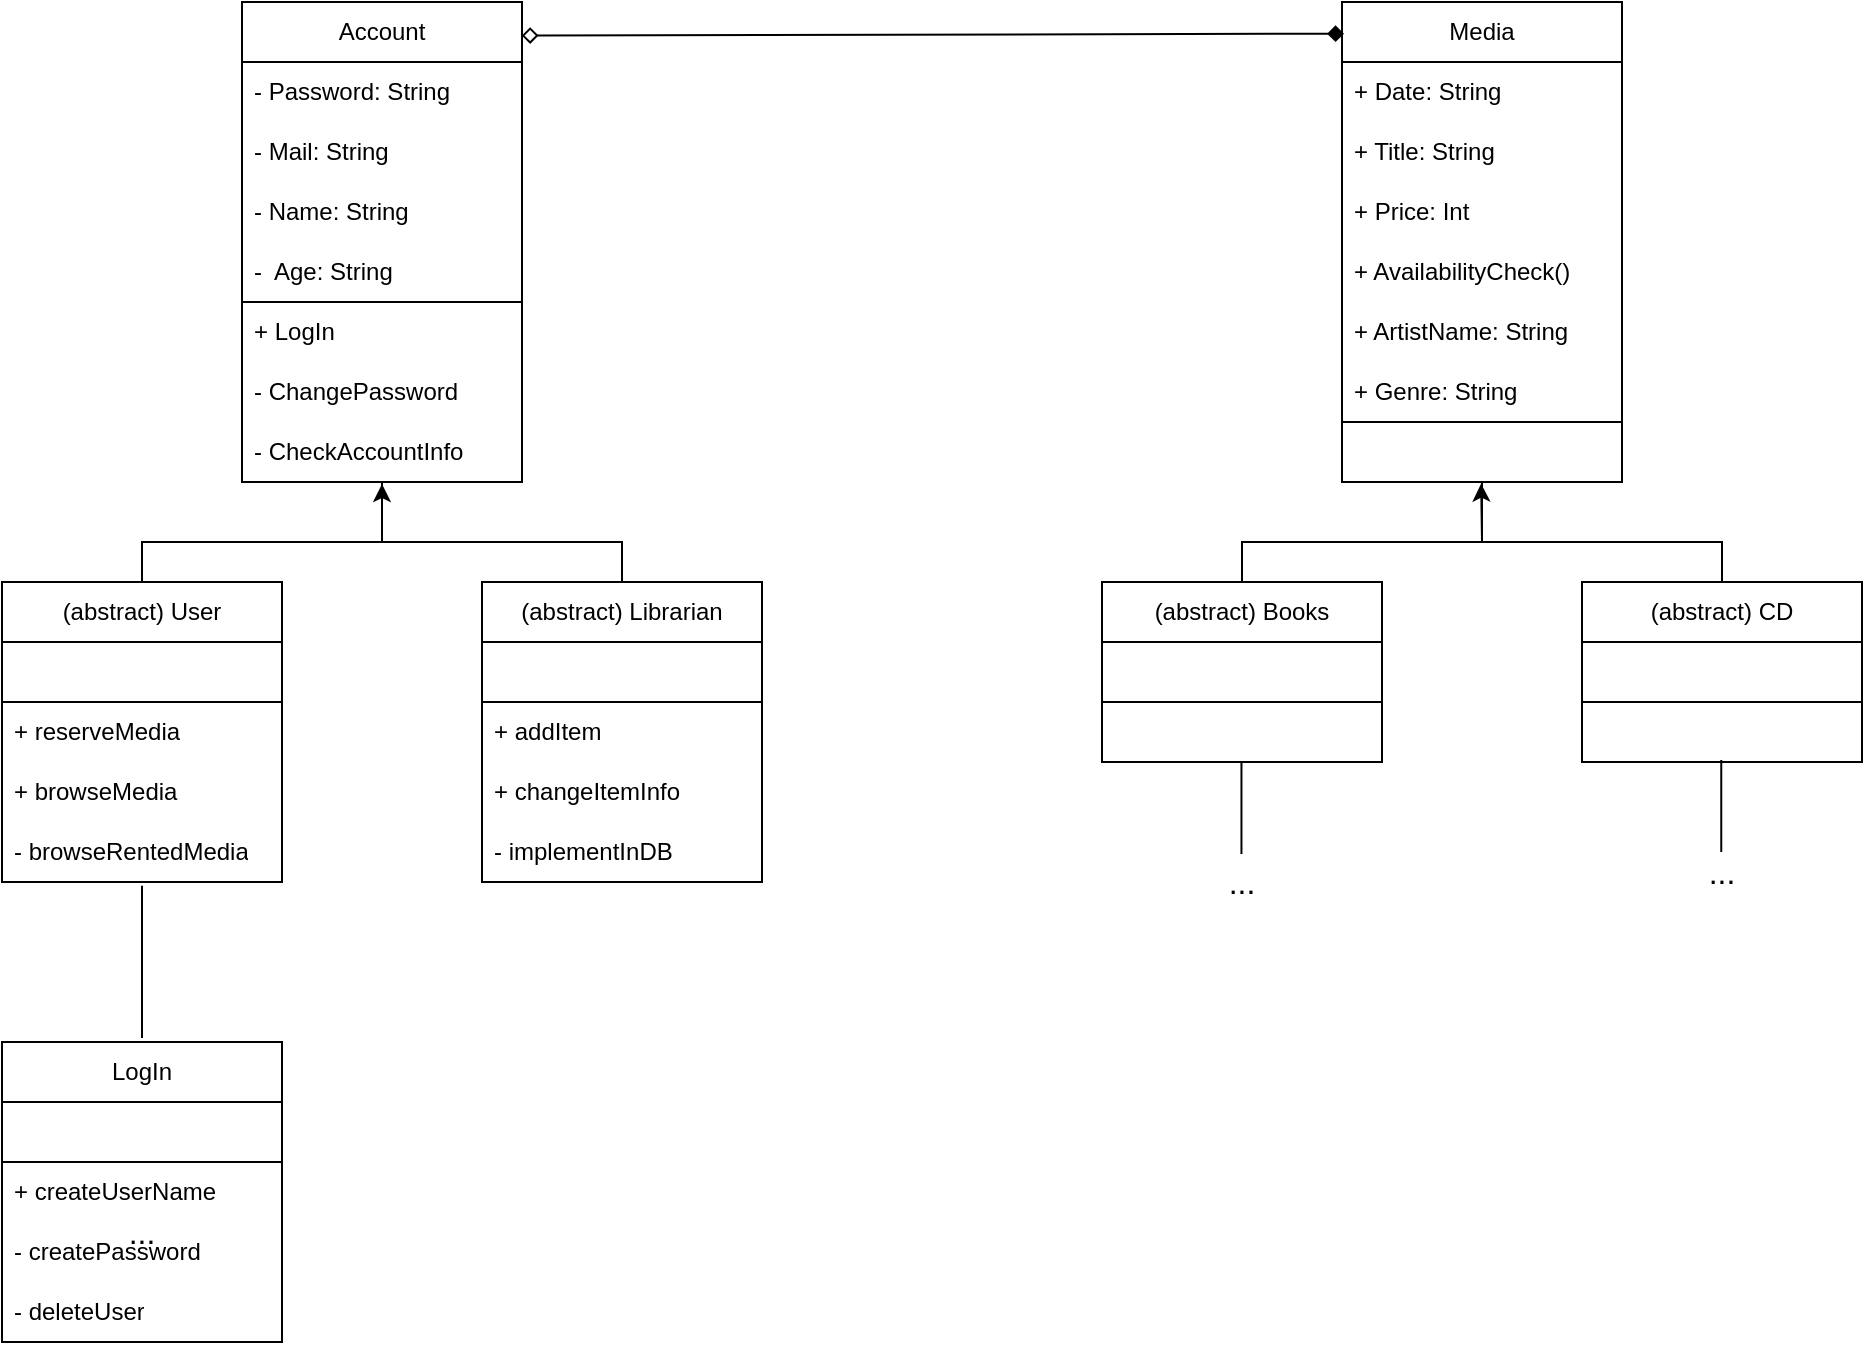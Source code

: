 <mxfile version="22.1.17" type="github">
  <diagram name="Seite-1" id="yhybqIsvf0kZUX5FgobR">
    <mxGraphModel dx="1302" dy="672" grid="1" gridSize="10" guides="1" tooltips="1" connect="1" arrows="1" fold="1" page="1" pageScale="1" pageWidth="827" pageHeight="1169" math="0" shadow="0">
      <root>
        <mxCell id="0" />
        <mxCell id="1" parent="0" />
        <mxCell id="wCuH-ErBM3CNxSrVjR7G-1" value="Account" style="swimlane;fontStyle=0;childLayout=stackLayout;horizontal=1;startSize=30;horizontalStack=0;resizeParent=1;resizeParentMax=0;resizeLast=0;collapsible=1;marginBottom=0;whiteSpace=wrap;html=1;" parent="1" vertex="1">
          <mxGeometry y="210" width="140" height="150" as="geometry" />
        </mxCell>
        <mxCell id="wCuH-ErBM3CNxSrVjR7G-2" value="- Password: String" style="text;strokeColor=none;fillColor=none;align=left;verticalAlign=middle;spacingLeft=4;spacingRight=4;overflow=hidden;points=[[0,0.5],[1,0.5]];portConstraint=eastwest;rotatable=0;whiteSpace=wrap;html=1;" parent="wCuH-ErBM3CNxSrVjR7G-1" vertex="1">
          <mxGeometry y="30" width="140" height="30" as="geometry" />
        </mxCell>
        <mxCell id="wCuH-ErBM3CNxSrVjR7G-4" value="- Mail: String" style="text;strokeColor=none;fillColor=none;align=left;verticalAlign=middle;spacingLeft=4;spacingRight=4;overflow=hidden;points=[[0,0.5],[1,0.5]];portConstraint=eastwest;rotatable=0;whiteSpace=wrap;html=1;" parent="wCuH-ErBM3CNxSrVjR7G-1" vertex="1">
          <mxGeometry y="60" width="140" height="30" as="geometry" />
        </mxCell>
        <mxCell id="wCuH-ErBM3CNxSrVjR7G-3" value="- Name: String" style="text;strokeColor=none;fillColor=none;align=left;verticalAlign=middle;spacingLeft=4;spacingRight=4;overflow=hidden;points=[[0,0.5],[1,0.5]];portConstraint=eastwest;rotatable=0;whiteSpace=wrap;html=1;" parent="wCuH-ErBM3CNxSrVjR7G-1" vertex="1">
          <mxGeometry y="90" width="140" height="30" as="geometry" />
        </mxCell>
        <mxCell id="wCuH-ErBM3CNxSrVjR7G-18" value="-&amp;nbsp; Age: String" style="text;strokeColor=none;fillColor=none;align=left;verticalAlign=middle;spacingLeft=4;spacingRight=4;overflow=hidden;points=[[0,0.5],[1,0.5]];portConstraint=eastwest;rotatable=0;whiteSpace=wrap;html=1;" parent="wCuH-ErBM3CNxSrVjR7G-1" vertex="1">
          <mxGeometry y="120" width="140" height="30" as="geometry" />
        </mxCell>
        <mxCell id="wCuH-ErBM3CNxSrVjR7G-5" value="Media" style="swimlane;fontStyle=0;childLayout=stackLayout;horizontal=1;startSize=30;horizontalStack=0;resizeParent=1;resizeParentMax=0;resizeLast=0;collapsible=1;marginBottom=0;whiteSpace=wrap;html=1;" parent="1" vertex="1">
          <mxGeometry x="550" y="210" width="140" height="240" as="geometry" />
        </mxCell>
        <mxCell id="wCuH-ErBM3CNxSrVjR7G-6" value="+ Date: String" style="text;strokeColor=none;fillColor=none;align=left;verticalAlign=middle;spacingLeft=4;spacingRight=4;overflow=hidden;points=[[0,0.5],[1,0.5]];portConstraint=eastwest;rotatable=0;whiteSpace=wrap;html=1;" parent="wCuH-ErBM3CNxSrVjR7G-5" vertex="1">
          <mxGeometry y="30" width="140" height="30" as="geometry" />
        </mxCell>
        <mxCell id="wCuH-ErBM3CNxSrVjR7G-7" value="+ Title: String" style="text;strokeColor=none;fillColor=none;align=left;verticalAlign=middle;spacingLeft=4;spacingRight=4;overflow=hidden;points=[[0,0.5],[1,0.5]];portConstraint=eastwest;rotatable=0;whiteSpace=wrap;html=1;" parent="wCuH-ErBM3CNxSrVjR7G-5" vertex="1">
          <mxGeometry y="60" width="140" height="30" as="geometry" />
        </mxCell>
        <mxCell id="wCuH-ErBM3CNxSrVjR7G-8" value="+ Price: Int" style="text;strokeColor=none;fillColor=none;align=left;verticalAlign=middle;spacingLeft=4;spacingRight=4;overflow=hidden;points=[[0,0.5],[1,0.5]];portConstraint=eastwest;rotatable=0;whiteSpace=wrap;html=1;" parent="wCuH-ErBM3CNxSrVjR7G-5" vertex="1">
          <mxGeometry y="90" width="140" height="30" as="geometry" />
        </mxCell>
        <mxCell id="w5hebU1gcQDUNisPVcae-45" value="+ AvailabilityCheck()" style="text;strokeColor=none;fillColor=none;align=left;verticalAlign=middle;spacingLeft=4;spacingRight=4;overflow=hidden;points=[[0,0.5],[1,0.5]];portConstraint=eastwest;rotatable=0;whiteSpace=wrap;html=1;" parent="wCuH-ErBM3CNxSrVjR7G-5" vertex="1">
          <mxGeometry y="120" width="140" height="30" as="geometry" />
        </mxCell>
        <mxCell id="w5hebU1gcQDUNisPVcae-46" value="+ ArtistName: String" style="text;strokeColor=none;fillColor=none;align=left;verticalAlign=middle;spacingLeft=4;spacingRight=4;overflow=hidden;points=[[0,0.5],[1,0.5]];portConstraint=eastwest;rotatable=0;whiteSpace=wrap;html=1;" parent="wCuH-ErBM3CNxSrVjR7G-5" vertex="1">
          <mxGeometry y="150" width="140" height="30" as="geometry" />
        </mxCell>
        <mxCell id="w5hebU1gcQDUNisPVcae-47" value="+ Genre: String" style="text;strokeColor=none;fillColor=none;align=left;verticalAlign=middle;spacingLeft=4;spacingRight=4;overflow=hidden;points=[[0,0.5],[1,0.5]];portConstraint=eastwest;rotatable=0;whiteSpace=wrap;html=1;" parent="wCuH-ErBM3CNxSrVjR7G-5" vertex="1">
          <mxGeometry y="180" width="140" height="30" as="geometry" />
        </mxCell>
        <mxCell id="w5hebU1gcQDUNisPVcae-51" value="" style="swimlane;fontStyle=0;childLayout=stackLayout;horizontal=1;startSize=0;horizontalStack=0;resizeParent=1;resizeParentMax=0;resizeLast=0;collapsible=1;marginBottom=0;whiteSpace=wrap;html=1;" parent="wCuH-ErBM3CNxSrVjR7G-5" vertex="1">
          <mxGeometry y="210" width="140" height="30" as="geometry" />
        </mxCell>
        <mxCell id="wCuH-ErBM3CNxSrVjR7G-9" value="(abstract) Books" style="swimlane;fontStyle=0;childLayout=stackLayout;horizontal=1;startSize=30;horizontalStack=0;resizeParent=1;resizeParentMax=0;resizeLast=0;collapsible=1;marginBottom=0;whiteSpace=wrap;html=1;" parent="1" vertex="1">
          <mxGeometry x="430" y="500" width="140" height="60" as="geometry" />
        </mxCell>
        <mxCell id="wCuH-ErBM3CNxSrVjR7G-30" value="" style="endArrow=classic;html=1;rounded=0;entryX=0.497;entryY=1.027;entryDx=0;entryDy=0;entryPerimeter=0;exitX=0.5;exitY=0;exitDx=0;exitDy=0;" parent="1" source="wCuH-ErBM3CNxSrVjR7G-9" edge="1">
          <mxGeometry width="50" height="50" relative="1" as="geometry">
            <mxPoint x="410" y="520" as="sourcePoint" />
            <mxPoint x="619.58" y="450.81" as="targetPoint" />
            <Array as="points">
              <mxPoint x="500" y="480" />
              <mxPoint x="620" y="480" />
            </Array>
          </mxGeometry>
        </mxCell>
        <mxCell id="wCuH-ErBM3CNxSrVjR7G-32" value="" style="swimlane;fontStyle=0;childLayout=stackLayout;horizontal=1;startSize=0;horizontalStack=0;resizeParent=1;resizeParentMax=0;resizeLast=0;collapsible=1;marginBottom=0;whiteSpace=wrap;html=1;" parent="1" vertex="1">
          <mxGeometry x="430" y="560" width="140" height="30" as="geometry" />
        </mxCell>
        <mxCell id="w5hebU1gcQDUNisPVcae-1" value="" style="endArrow=none;html=1;rounded=0;exitX=0.5;exitY=0;exitDx=0;exitDy=0;" parent="1" source="w5hebU1gcQDUNisPVcae-2" edge="1">
          <mxGeometry width="50" height="50" relative="1" as="geometry">
            <mxPoint x="740" y="480" as="sourcePoint" />
            <mxPoint x="620" y="450" as="targetPoint" />
            <Array as="points">
              <mxPoint x="740" y="480" />
              <mxPoint x="620" y="480" />
            </Array>
          </mxGeometry>
        </mxCell>
        <mxCell id="w5hebU1gcQDUNisPVcae-2" value="(abstract) CD" style="swimlane;fontStyle=0;childLayout=stackLayout;horizontal=1;startSize=30;horizontalStack=0;resizeParent=1;resizeParentMax=0;resizeLast=0;collapsible=1;marginBottom=0;whiteSpace=wrap;html=1;" parent="1" vertex="1">
          <mxGeometry x="670" y="500" width="140" height="60" as="geometry" />
        </mxCell>
        <mxCell id="w5hebU1gcQDUNisPVcae-3" value="" style="swimlane;fontStyle=0;childLayout=stackLayout;horizontal=1;startSize=0;horizontalStack=0;resizeParent=1;resizeParentMax=0;resizeLast=0;collapsible=1;marginBottom=0;whiteSpace=wrap;html=1;" parent="1" vertex="1">
          <mxGeometry x="670" y="560" width="140" height="30" as="geometry" />
        </mxCell>
        <mxCell id="w5hebU1gcQDUNisPVcae-7" value="(abstract) User" style="swimlane;fontStyle=0;childLayout=stackLayout;horizontal=1;startSize=30;horizontalStack=0;resizeParent=1;resizeParentMax=0;resizeLast=0;collapsible=1;marginBottom=0;whiteSpace=wrap;html=1;" parent="1" vertex="1">
          <mxGeometry x="-120" y="500" width="140" height="60" as="geometry" />
        </mxCell>
        <mxCell id="w5hebU1gcQDUNisPVcae-8" value="" style="endArrow=classic;html=1;rounded=0;entryX=0.497;entryY=1.027;entryDx=0;entryDy=0;entryPerimeter=0;exitX=0.5;exitY=0;exitDx=0;exitDy=0;" parent="1" source="w5hebU1gcQDUNisPVcae-7" edge="1">
          <mxGeometry width="50" height="50" relative="1" as="geometry">
            <mxPoint x="-140" y="520" as="sourcePoint" />
            <mxPoint x="70" y="451" as="targetPoint" />
            <Array as="points">
              <mxPoint x="-50" y="480" />
              <mxPoint x="70" y="480" />
            </Array>
          </mxGeometry>
        </mxCell>
        <mxCell id="w5hebU1gcQDUNisPVcae-9" value="" style="swimlane;fontStyle=0;childLayout=stackLayout;horizontal=1;startSize=0;horizontalStack=0;resizeParent=1;resizeParentMax=0;resizeLast=0;collapsible=1;marginBottom=0;whiteSpace=wrap;html=1;" parent="1" vertex="1">
          <mxGeometry x="-120" y="560" width="140" height="90" as="geometry" />
        </mxCell>
        <mxCell id="w5hebU1gcQDUNisPVcae-10" value="+ reserveMedia" style="text;strokeColor=none;fillColor=none;align=left;verticalAlign=middle;spacingLeft=4;spacingRight=4;overflow=hidden;points=[[0,0.5],[1,0.5]];portConstraint=eastwest;rotatable=0;whiteSpace=wrap;html=1;" parent="w5hebU1gcQDUNisPVcae-9" vertex="1">
          <mxGeometry width="140" height="30" as="geometry" />
        </mxCell>
        <mxCell id="w5hebU1gcQDUNisPVcae-11" value="+ browseMedia" style="text;strokeColor=none;fillColor=none;align=left;verticalAlign=middle;spacingLeft=4;spacingRight=4;overflow=hidden;points=[[0,0.5],[1,0.5]];portConstraint=eastwest;rotatable=0;whiteSpace=wrap;html=1;" parent="w5hebU1gcQDUNisPVcae-9" vertex="1">
          <mxGeometry y="30" width="140" height="30" as="geometry" />
        </mxCell>
        <mxCell id="w5hebU1gcQDUNisPVcae-22" value="- browseRentedMedia" style="text;strokeColor=none;fillColor=none;align=left;verticalAlign=middle;spacingLeft=4;spacingRight=4;overflow=hidden;points=[[0,0.5],[1,0.5]];portConstraint=eastwest;rotatable=0;whiteSpace=wrap;html=1;" parent="w5hebU1gcQDUNisPVcae-9" vertex="1">
          <mxGeometry y="60" width="140" height="30" as="geometry" />
        </mxCell>
        <mxCell id="w5hebU1gcQDUNisPVcae-13" value="" style="endArrow=none;html=1;rounded=0;exitX=0.5;exitY=0;exitDx=0;exitDy=0;" parent="1" source="w5hebU1gcQDUNisPVcae-14" edge="1">
          <mxGeometry width="50" height="50" relative="1" as="geometry">
            <mxPoint x="190" y="480" as="sourcePoint" />
            <mxPoint x="70" y="450" as="targetPoint" />
            <Array as="points">
              <mxPoint x="190" y="480" />
              <mxPoint x="70" y="480" />
            </Array>
          </mxGeometry>
        </mxCell>
        <mxCell id="w5hebU1gcQDUNisPVcae-14" value="(abstract) Librarian" style="swimlane;fontStyle=0;childLayout=stackLayout;horizontal=1;startSize=30;horizontalStack=0;resizeParent=1;resizeParentMax=0;resizeLast=0;collapsible=1;marginBottom=0;whiteSpace=wrap;html=1;" parent="1" vertex="1">
          <mxGeometry x="120" y="500" width="140" height="60" as="geometry" />
        </mxCell>
        <mxCell id="w5hebU1gcQDUNisPVcae-15" value="" style="swimlane;fontStyle=0;childLayout=stackLayout;horizontal=1;startSize=0;horizontalStack=0;resizeParent=1;resizeParentMax=0;resizeLast=0;collapsible=1;marginBottom=0;whiteSpace=wrap;html=1;" parent="1" vertex="1">
          <mxGeometry x="120" y="560" width="140" height="90" as="geometry" />
        </mxCell>
        <mxCell id="w5hebU1gcQDUNisPVcae-16" value="+ addItem" style="text;strokeColor=none;fillColor=none;align=left;verticalAlign=middle;spacingLeft=4;spacingRight=4;overflow=hidden;points=[[0,0.5],[1,0.5]];portConstraint=eastwest;rotatable=0;whiteSpace=wrap;html=1;" parent="w5hebU1gcQDUNisPVcae-15" vertex="1">
          <mxGeometry width="140" height="30" as="geometry" />
        </mxCell>
        <mxCell id="w5hebU1gcQDUNisPVcae-35" value="+ changeItemInfo" style="text;strokeColor=none;fillColor=none;align=left;verticalAlign=middle;spacingLeft=4;spacingRight=4;overflow=hidden;points=[[0,0.5],[1,0.5]];portConstraint=eastwest;rotatable=0;whiteSpace=wrap;html=1;" parent="w5hebU1gcQDUNisPVcae-15" vertex="1">
          <mxGeometry y="30" width="140" height="30" as="geometry" />
        </mxCell>
        <mxCell id="0gwWk5GA2WHgjFsRmZs9-11" value="- implementInDB" style="text;strokeColor=none;fillColor=none;align=left;verticalAlign=middle;spacingLeft=4;spacingRight=4;overflow=hidden;points=[[0,0.5],[1,0.5]];portConstraint=eastwest;rotatable=0;whiteSpace=wrap;html=1;" parent="w5hebU1gcQDUNisPVcae-15" vertex="1">
          <mxGeometry y="60" width="140" height="30" as="geometry" />
        </mxCell>
        <mxCell id="w5hebU1gcQDUNisPVcae-19" value="" style="endArrow=diamond;html=1;rounded=0;entryX=0.007;entryY=0.066;entryDx=0;entryDy=0;entryPerimeter=0;exitX=0.999;exitY=0.112;exitDx=0;exitDy=0;exitPerimeter=0;startArrow=diamond;startFill=0;endFill=1;" parent="1" source="wCuH-ErBM3CNxSrVjR7G-1" target="wCuH-ErBM3CNxSrVjR7G-5" edge="1">
          <mxGeometry width="50" height="50" relative="1" as="geometry">
            <mxPoint x="300" y="440" as="sourcePoint" />
            <mxPoint x="350" y="390" as="targetPoint" />
          </mxGeometry>
        </mxCell>
        <mxCell id="w5hebU1gcQDUNisPVcae-23" value="" style="endArrow=none;html=1;rounded=0;exitX=0.5;exitY=1.061;exitDx=0;exitDy=0;exitPerimeter=0;" parent="1" source="w5hebU1gcQDUNisPVcae-22" edge="1">
          <mxGeometry width="50" height="50" relative="1" as="geometry">
            <mxPoint x="-50" y="730" as="sourcePoint" />
            <mxPoint x="-50" y="728" as="targetPoint" />
          </mxGeometry>
        </mxCell>
        <mxCell id="w5hebU1gcQDUNisPVcae-30" value="&lt;font style=&quot;font-size: 16px;&quot;&gt;...&lt;/font&gt;" style="text;html=1;strokeColor=none;fillColor=none;align=center;verticalAlign=middle;whiteSpace=wrap;rounded=0;" parent="1" vertex="1">
          <mxGeometry x="-80" y="810" width="60" height="30" as="geometry" />
        </mxCell>
        <mxCell id="w5hebU1gcQDUNisPVcae-31" value="" style="endArrow=none;html=1;rounded=0;exitX=0.5;exitY=1.061;exitDx=0;exitDy=0;exitPerimeter=0;" parent="1" edge="1">
          <mxGeometry width="50" height="50" relative="1" as="geometry">
            <mxPoint x="739.63" y="589" as="sourcePoint" />
            <mxPoint x="739.63" y="635" as="targetPoint" />
          </mxGeometry>
        </mxCell>
        <mxCell id="w5hebU1gcQDUNisPVcae-32" value="&lt;font style=&quot;font-size: 16px;&quot;&gt;...&lt;/font&gt;" style="text;html=1;strokeColor=none;fillColor=none;align=center;verticalAlign=middle;whiteSpace=wrap;rounded=0;" parent="1" vertex="1">
          <mxGeometry x="710" y="630" width="60" height="30" as="geometry" />
        </mxCell>
        <mxCell id="w5hebU1gcQDUNisPVcae-33" value="" style="endArrow=none;html=1;rounded=0;exitX=0.5;exitY=1.061;exitDx=0;exitDy=0;exitPerimeter=0;" parent="1" edge="1">
          <mxGeometry width="50" height="50" relative="1" as="geometry">
            <mxPoint x="499.73" y="590" as="sourcePoint" />
            <mxPoint x="499.73" y="636" as="targetPoint" />
          </mxGeometry>
        </mxCell>
        <mxCell id="w5hebU1gcQDUNisPVcae-34" value="&lt;font style=&quot;font-size: 16px;&quot;&gt;...&lt;/font&gt;" style="text;html=1;strokeColor=none;fillColor=none;align=center;verticalAlign=middle;whiteSpace=wrap;rounded=0;" parent="1" vertex="1">
          <mxGeometry x="470" y="635" width="60" height="30" as="geometry" />
        </mxCell>
        <mxCell id="w5hebU1gcQDUNisPVcae-49" value="" style="swimlane;fontStyle=0;childLayout=stackLayout;horizontal=1;startSize=0;horizontalStack=0;resizeParent=1;resizeParentMax=0;resizeLast=0;collapsible=1;marginBottom=0;whiteSpace=wrap;html=1;align=left;" parent="1" vertex="1">
          <mxGeometry y="360" width="140" height="90" as="geometry">
            <mxRectangle y="360" width="140" height="30" as="alternateBounds" />
          </mxGeometry>
        </mxCell>
        <mxCell id="0gwWk5GA2WHgjFsRmZs9-6" value="+ LogIn" style="text;strokeColor=none;fillColor=none;align=left;verticalAlign=middle;spacingLeft=4;spacingRight=4;overflow=hidden;points=[[0,0.5],[1,0.5]];portConstraint=eastwest;rotatable=0;whiteSpace=wrap;html=1;" parent="w5hebU1gcQDUNisPVcae-49" vertex="1">
          <mxGeometry width="140" height="30" as="geometry" />
        </mxCell>
        <mxCell id="0gwWk5GA2WHgjFsRmZs9-8" value="- ChangePassword" style="text;strokeColor=none;fillColor=none;align=left;verticalAlign=middle;spacingLeft=4;spacingRight=4;overflow=hidden;points=[[0,0.5],[1,0.5]];portConstraint=eastwest;rotatable=0;whiteSpace=wrap;html=1;" parent="w5hebU1gcQDUNisPVcae-49" vertex="1">
          <mxGeometry y="30" width="140" height="30" as="geometry" />
        </mxCell>
        <mxCell id="0gwWk5GA2WHgjFsRmZs9-7" value="- CheckAccountInfo" style="text;strokeColor=none;fillColor=none;align=left;verticalAlign=middle;spacingLeft=4;spacingRight=4;overflow=hidden;points=[[0,0.5],[1,0.5]];portConstraint=eastwest;rotatable=0;whiteSpace=wrap;html=1;" parent="w5hebU1gcQDUNisPVcae-49" vertex="1">
          <mxGeometry y="60" width="140" height="30" as="geometry" />
        </mxCell>
        <mxCell id="8xsBSctfTAcTEoWNdiV7-1" value="LogIn" style="swimlane;fontStyle=0;childLayout=stackLayout;horizontal=1;startSize=30;horizontalStack=0;resizeParent=1;resizeParentMax=0;resizeLast=0;collapsible=1;marginBottom=0;whiteSpace=wrap;html=1;" vertex="1" parent="1">
          <mxGeometry x="-120" y="730" width="140" height="60" as="geometry" />
        </mxCell>
        <mxCell id="8xsBSctfTAcTEoWNdiV7-2" value="" style="swimlane;fontStyle=0;childLayout=stackLayout;horizontal=1;startSize=0;horizontalStack=0;resizeParent=1;resizeParentMax=0;resizeLast=0;collapsible=1;marginBottom=0;whiteSpace=wrap;html=1;" vertex="1" parent="1">
          <mxGeometry x="-120" y="790" width="140" height="90" as="geometry" />
        </mxCell>
        <mxCell id="8xsBSctfTAcTEoWNdiV7-3" value="+ createUserName" style="text;strokeColor=none;fillColor=none;align=left;verticalAlign=middle;spacingLeft=4;spacingRight=4;overflow=hidden;points=[[0,0.5],[1,0.5]];portConstraint=eastwest;rotatable=0;whiteSpace=wrap;html=1;" vertex="1" parent="8xsBSctfTAcTEoWNdiV7-2">
          <mxGeometry width="140" height="30" as="geometry" />
        </mxCell>
        <mxCell id="8xsBSctfTAcTEoWNdiV7-4" value="- createPassword" style="text;strokeColor=none;fillColor=none;align=left;verticalAlign=middle;spacingLeft=4;spacingRight=4;overflow=hidden;points=[[0,0.5],[1,0.5]];portConstraint=eastwest;rotatable=0;whiteSpace=wrap;html=1;" vertex="1" parent="8xsBSctfTAcTEoWNdiV7-2">
          <mxGeometry y="30" width="140" height="30" as="geometry" />
        </mxCell>
        <mxCell id="8xsBSctfTAcTEoWNdiV7-5" value="- deleteUser" style="text;strokeColor=none;fillColor=none;align=left;verticalAlign=middle;spacingLeft=4;spacingRight=4;overflow=hidden;points=[[0,0.5],[1,0.5]];portConstraint=eastwest;rotatable=0;whiteSpace=wrap;html=1;" vertex="1" parent="8xsBSctfTAcTEoWNdiV7-2">
          <mxGeometry y="60" width="140" height="30" as="geometry" />
        </mxCell>
      </root>
    </mxGraphModel>
  </diagram>
</mxfile>
